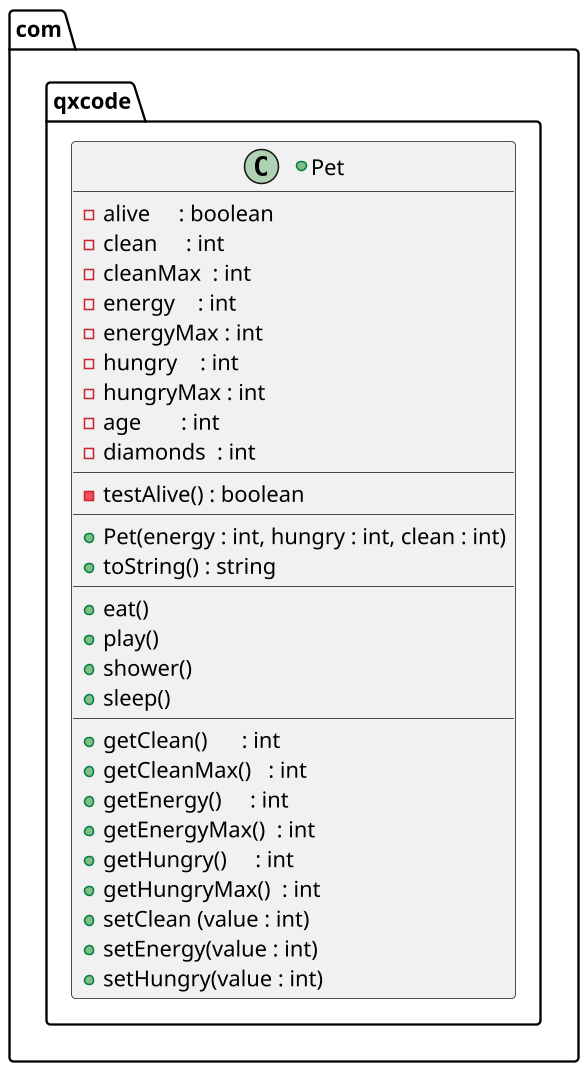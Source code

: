 '--
@startuml

skinparam defaultFontName Hasklig
skinparam dpi 150

'==
package com.qxcode {
  +class Pet {
    - alive     : boolean
    - clean     : int
    - cleanMax  : int
    - energy    : int
    - energyMax : int
    - hungry    : int
    - hungryMax : int
    - age       : int
    - diamonds  : int
    __
    - testAlive() : boolean
    __
    + Pet(energy : int, hungry : int, clean : int)
    + toString() : string
    __
    + eat()
    '
    ' invoca o método testAlive para verificar se o pet esta vivo
    ' se estiver vivo, altere os atributos utilizando os métodos set e get
    + play()
    '
    ' o pet só pode tomar banho se estiver vivo
    ' o pet vai ficar totalmente limpo após o banho
    ' para tomar banho o pet gasta 3 de energia e 1 de fome
    + shower()
    '
    ' o pet só deve dormir se estiver vivo
    ' o pet fica com sua eneriga máxima
    ' idade aumenta do número de turnos que o pet dormiu
    ' ao dormit o pet perde 1 de saciedade
    + sleep()
    __
    + getClean()      : int
    + getCleanMax()   : int
    + getEnergy()     : int
    + getEnergyMax()  : int
    + getHungry()     : int
    + getHungryMax()  : int
    ' 
    ' se o valor for menor que 0 o pet morre de sujo
    ' o valor não pode ser maior que o cleanMax
    + setClean (value : int)
    '
    ' atribui o valor de energia
    ' se o valor ficar abaixo de 0, o pet morre de fraqueza
    ' garanta que os valores ficarão no interalo 0 - max
    ' use esse modelo para fazer os outros métodos set
    + setEnergy(value : int)
    '
    ' atribui o valor da hungry
    ' se o valor for menor ou igual a 0 o pet morre de fome
    ' o valor não pode ser maior que o hungryMax
    ' senão hungry vai ser igual ao valor
    + setHungry(value : int)
  }
}
'--
@enduml